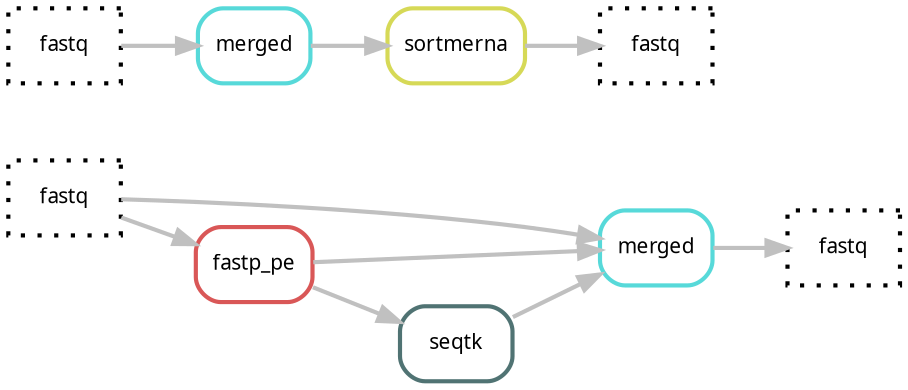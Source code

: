 digraph snakemake_dag {
	rankdir=LR;
    graph[bgcolor=white, margin=0];
    node[shape=box, style=rounded, fontname=sans,                 fontsize=10, penwidth=2];
    edge[penwidth=2, color=grey];
	0[label = "fastq", color = "0.0 0.0 0.0", style="dotted"];
	20[label = "fastq", color = "0.0 0.0 0.0", style="dotted"];
	10[label = "fastq", color = "0.0 0.0 0.0", style="dotted"];
	11[label = "fastq", color = "0.0 0.0 0.0", style="dotted"];
	1[label = "merged", color = "0.50 0.6 0.85", style="rounded"];
	21[label = "merged", color = "0.50 0.6 0.85", style="rounded"];
	2[label = "fastp_pe", color = "0.00 0.6 0.85", style="rounded"];
	4[label = "seqtk", color = "0.50 0.3 0.45", style="rounded"];
	3[label = "sortmerna", color = "0.17 0.6 0.85", style="rounded"];
	0 -> 2
	0 -> 1
	2 -> 1
	2 -> 4
	4 -> 1
	1 -> 10
	20 -> 21
	21 -> 3
	3 -> 11
}   

